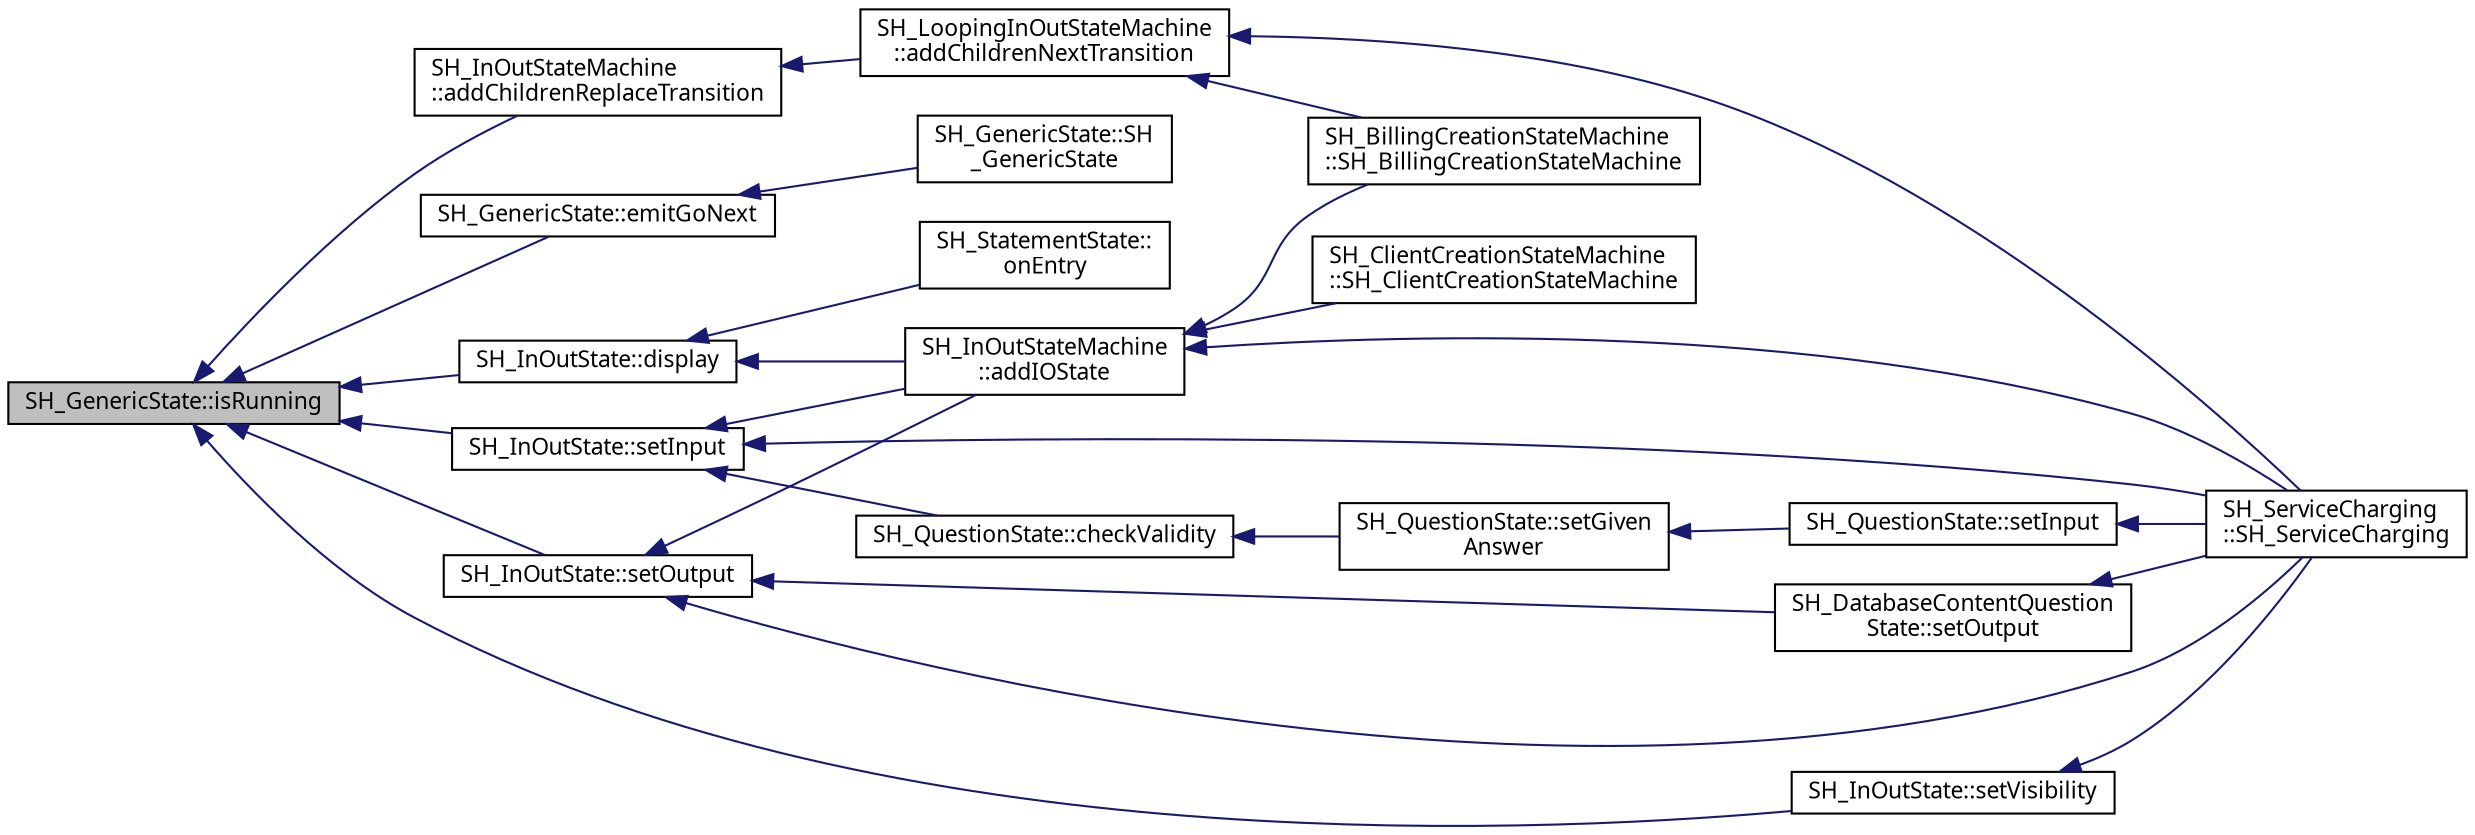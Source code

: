 digraph "SH_GenericState::isRunning"
{
 // INTERACTIVE_SVG=YES
  bgcolor="transparent";
  edge [fontname="Verdana",fontsize="11",labelfontname="Verdana",labelfontsize="11"];
  node [fontname="Verdana",fontsize="11",shape=record];
  rankdir="LR";
  Node1 [label="SH_GenericState::isRunning",height=0.2,width=0.4,color="black", fillcolor="grey75", style="filled" fontcolor="black"];
  Node1 -> Node2 [dir="back",color="midnightblue",fontsize="11",style="solid",fontname="Verdana"];
  Node2 [label="SH_InOutStateMachine\l::addChildrenReplaceTransition",height=0.2,width=0.4,color="black",URL="$classSH__InOutStateMachine.html#ae0f3b4622d2c70884bb224dee86e95c0"];
  Node2 -> Node3 [dir="back",color="midnightblue",fontsize="11",style="solid",fontname="Verdana"];
  Node3 [label="SH_LoopingInOutStateMachine\l::addChildrenNextTransition",height=0.2,width=0.4,color="black",URL="$classSH__LoopingInOutStateMachine.html#abfae9f47019379f270496de46845c729"];
  Node3 -> Node4 [dir="back",color="midnightblue",fontsize="11",style="solid",fontname="Verdana"];
  Node4 [label="SH_BillingCreationStateMachine\l::SH_BillingCreationStateMachine",height=0.2,width=0.4,color="black",URL="$classSH__BillingCreationStateMachine.html#ad62b77fa4aeafe200056ff3974562f83",tooltip="SH_BillingCreationStateMachine. "];
  Node3 -> Node5 [dir="back",color="midnightblue",fontsize="11",style="solid",fontname="Verdana"];
  Node5 [label="SH_ServiceCharging\l::SH_ServiceCharging",height=0.2,width=0.4,color="black",URL="$classSH__ServiceCharging.html#afa5273d046049b1c2b020a6a19a8290b",tooltip="SH_ServiceCharging. "];
  Node1 -> Node6 [dir="back",color="midnightblue",fontsize="11",style="solid",fontname="Verdana"];
  Node6 [label="SH_InOutState::display",height=0.2,width=0.4,color="black",URL="$classSH__InOutState.html#a616f88b20478b81b2927a9ddc2b4f521"];
  Node6 -> Node7 [dir="back",color="midnightblue",fontsize="11",style="solid",fontname="Verdana"];
  Node7 [label="SH_InOutStateMachine\l::addIOState",height=0.2,width=0.4,color="black",URL="$classSH__InOutStateMachine.html#a2528cffddbe6f98c32ebef41423c0118"];
  Node7 -> Node4 [dir="back",color="midnightblue",fontsize="11",style="solid",fontname="Verdana"];
  Node7 -> Node8 [dir="back",color="midnightblue",fontsize="11",style="solid",fontname="Verdana"];
  Node8 [label="SH_ClientCreationStateMachine\l::SH_ClientCreationStateMachine",height=0.2,width=0.4,color="black",URL="$classSH__ClientCreationStateMachine.html#a0b406b0f404c0fd33bf35be8ce0cc811"];
  Node7 -> Node5 [dir="back",color="midnightblue",fontsize="11",style="solid",fontname="Verdana"];
  Node6 -> Node9 [dir="back",color="midnightblue",fontsize="11",style="solid",fontname="Verdana"];
  Node9 [label="SH_StatementState::\lonEntry",height=0.2,width=0.4,color="black",URL="$classSH__StatementState.html#ab866a023213fe1bd1857705bf98a8f65"];
  Node1 -> Node10 [dir="back",color="midnightblue",fontsize="11",style="solid",fontname="Verdana"];
  Node10 [label="SH_GenericState::emitGoNext",height=0.2,width=0.4,color="black",URL="$classSH__GenericState.html#a66d4d4d94ef4fac3eb8d137848290582"];
  Node10 -> Node11 [dir="back",color="midnightblue",fontsize="11",style="solid",fontname="Verdana"];
  Node11 [label="SH_GenericState::SH\l_GenericState",height=0.2,width=0.4,color="black",URL="$classSH__GenericState.html#a3cc3cb1491b812dfdd032fc6438dfd4e"];
  Node1 -> Node12 [dir="back",color="midnightblue",fontsize="11",style="solid",fontname="Verdana"];
  Node12 [label="SH_InOutState::setInput",height=0.2,width=0.4,color="black",URL="$classSH__InOutState.html#aaec9c2b5ef7c406bff7469461352d47c"];
  Node12 -> Node7 [dir="back",color="midnightblue",fontsize="11",style="solid",fontname="Verdana"];
  Node12 -> Node13 [dir="back",color="midnightblue",fontsize="11",style="solid",fontname="Verdana"];
  Node13 [label="SH_QuestionState::checkValidity",height=0.2,width=0.4,color="black",URL="$classSH__QuestionState.html#a902be003650c33d954d707b2d3ee0bb9"];
  Node13 -> Node14 [dir="back",color="midnightblue",fontsize="11",style="solid",fontname="Verdana"];
  Node14 [label="SH_QuestionState::setGiven\lAnswer",height=0.2,width=0.4,color="black",URL="$classSH__QuestionState.html#a8fec0a91aed0b2b1699db17169873eb0"];
  Node14 -> Node15 [dir="back",color="midnightblue",fontsize="11",style="solid",fontname="Verdana"];
  Node15 [label="SH_QuestionState::setInput",height=0.2,width=0.4,color="black",URL="$classSH__QuestionState.html#ab40b6202090d1afcc965e124b2deb88a"];
  Node15 -> Node5 [dir="back",color="midnightblue",fontsize="11",style="solid",fontname="Verdana"];
  Node12 -> Node5 [dir="back",color="midnightblue",fontsize="11",style="solid",fontname="Verdana"];
  Node1 -> Node16 [dir="back",color="midnightblue",fontsize="11",style="solid",fontname="Verdana"];
  Node16 [label="SH_InOutState::setOutput",height=0.2,width=0.4,color="black",URL="$classSH__InOutState.html#af611c84134e262739cd834797b315c80"];
  Node16 -> Node7 [dir="back",color="midnightblue",fontsize="11",style="solid",fontname="Verdana"];
  Node16 -> Node17 [dir="back",color="midnightblue",fontsize="11",style="solid",fontname="Verdana"];
  Node17 [label="SH_DatabaseContentQuestion\lState::setOutput",height=0.2,width=0.4,color="black",URL="$classSH__DatabaseContentQuestionState.html#aaec6c7f8bc78c6beb7447fc41ffe3875"];
  Node17 -> Node5 [dir="back",color="midnightblue",fontsize="11",style="solid",fontname="Verdana"];
  Node16 -> Node5 [dir="back",color="midnightblue",fontsize="11",style="solid",fontname="Verdana"];
  Node1 -> Node18 [dir="back",color="midnightblue",fontsize="11",style="solid",fontname="Verdana"];
  Node18 [label="SH_InOutState::setVisibility",height=0.2,width=0.4,color="black",URL="$classSH__InOutState.html#a7fdfaa6f600f0ac4a96f238a038ba9ad"];
  Node18 -> Node5 [dir="back",color="midnightblue",fontsize="11",style="solid",fontname="Verdana"];
}
